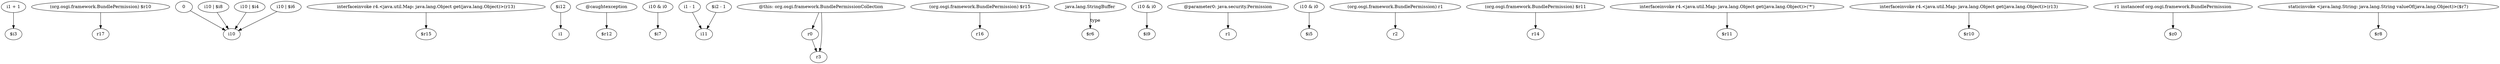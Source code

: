 digraph g {
0[label="i1 + 1"]
1[label="$i3"]
0->1[label=""]
2[label="(org.osgi.framework.BundlePermission) $r10"]
3[label="r17"]
2->3[label=""]
4[label="0"]
5[label="i10"]
4->5[label=""]
6[label="interfaceinvoke r4.<java.util.Map: java.lang.Object get(java.lang.Object)>(r13)"]
7[label="$r15"]
6->7[label=""]
8[label="$i12"]
9[label="i1"]
8->9[label=""]
10[label="@caughtexception"]
11[label="$r12"]
10->11[label=""]
12[label="i10 & i0"]
13[label="$i7"]
12->13[label=""]
14[label="i10 | $i8"]
14->5[label=""]
15[label="i1 - 1"]
16[label="i11"]
15->16[label=""]
17[label="@this: org.osgi.framework.BundlePermissionCollection"]
18[label="r0"]
17->18[label=""]
19[label="r3"]
18->19[label=""]
20[label="i10 | $i4"]
20->5[label=""]
21[label="(org.osgi.framework.BundlePermission) $r15"]
22[label="r16"]
21->22[label=""]
23[label="java.lang.StringBuffer"]
24[label="$r6"]
23->24[label="type"]
25[label="i10 & i0"]
26[label="$i9"]
25->26[label=""]
27[label="$i2 - 1"]
27->16[label=""]
28[label="@parameter0: java.security.Permission"]
29[label="r1"]
28->29[label=""]
30[label="i10 & i0"]
31[label="$i5"]
30->31[label=""]
17->19[label=""]
32[label="i10 | $i6"]
32->5[label=""]
33[label="(org.osgi.framework.BundlePermission) r1"]
34[label="r2"]
33->34[label=""]
35[label="(org.osgi.framework.BundlePermission) $r11"]
36[label="r14"]
35->36[label=""]
37[label="interfaceinvoke r4.<java.util.Map: java.lang.Object get(java.lang.Object)>('*')"]
38[label="$r11"]
37->38[label=""]
39[label="interfaceinvoke r4.<java.util.Map: java.lang.Object get(java.lang.Object)>(r13)"]
40[label="$r10"]
39->40[label=""]
41[label="r1 instanceof org.osgi.framework.BundlePermission"]
42[label="$z0"]
41->42[label=""]
43[label="staticinvoke <java.lang.String: java.lang.String valueOf(java.lang.Object)>($r7)"]
44[label="$r8"]
43->44[label=""]
}